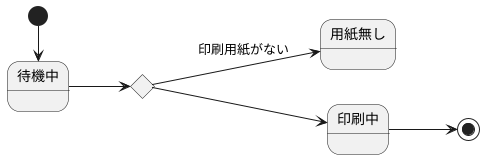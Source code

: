 @startuml ステートマシン図
left to right direction
[*] -right-> 待機中
state c <<choice>>
待機中 --> c
c --> 用紙無し:　印刷用紙がない
c --> 印刷中
印刷中 --> [*]
@enduml